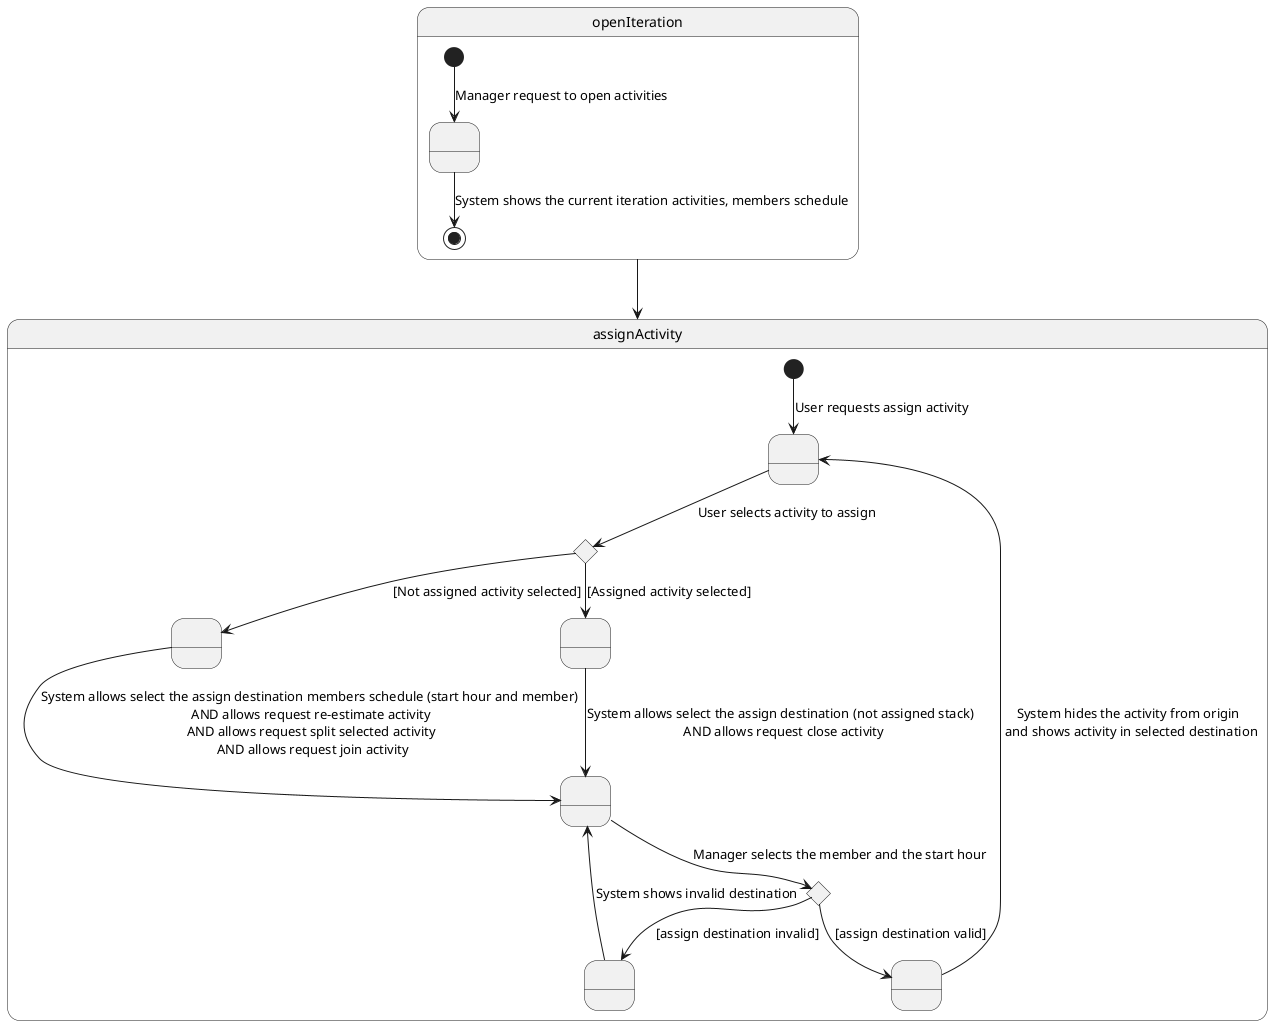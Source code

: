 @startuml

state openIteration {
    state 1 as " "

    [*] --> 1 : Manager request to open activities
    1 --> [*] : System shows the current iteration activities, members schedule
}

openIteration --> assignActivity

state assignActivity {
    state 3 as " "
    state 4 as " "
    state 5 as " "
    state 6 as " "
    state 7 <<choice>>
    state 8 as " "
    state 9 as " "
    state 11 <<choice>>

    [*] --> 3 : User requests assign activity
    3 --> 11 : User selects activity to assign
    11 --> 4 : [Assigned activity selected]
    11 --> 5 : [Not assigned activity selected]
    4 --> 6 : System allows select the assign destination (not assigned stack) \n AND allows request close activity
    5 --> 6 : System allows select the assign destination members schedule (start hour and member) \n AND allows request re-estimate activity \n AND allows request split selected activity \n AND allows request join activity
    6 --> 7 : Manager selects the member and the start hour
    7 --> 8 : [assign destination invalid]
    7 --> 9 : [assign destination valid]
    8 --> 6 : System shows invalid destination
    9 --> 3 : System hides the activity from origin \n and shows activity in selected destination
    }
@enduml
